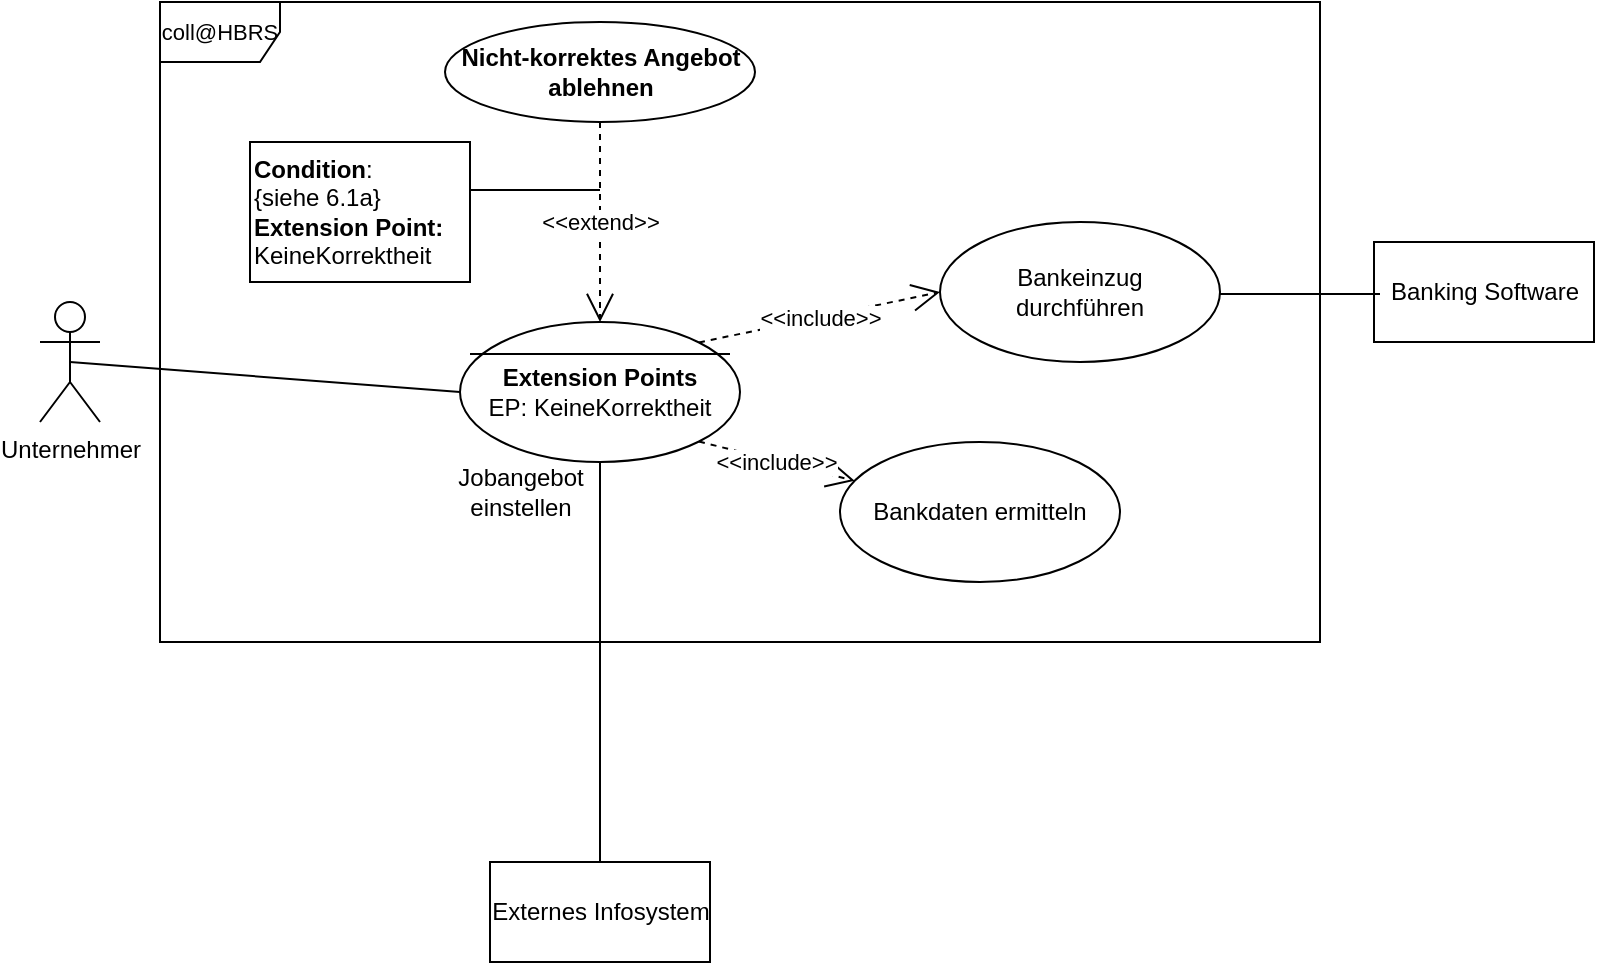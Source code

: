 <mxfile version="14.0.4" type="github">
  <diagram id="t7tdW2PlPcEUSD0Ht8a6" name="Page-1">
    <mxGraphModel dx="1422" dy="794" grid="1" gridSize="10" guides="1" tooltips="1" connect="1" arrows="1" fold="1" page="1" pageScale="1" pageWidth="827" pageHeight="1169" math="0" shadow="0">
      <root>
        <mxCell id="0" />
        <mxCell id="1" parent="0" />
        <mxCell id="0uJ9G0ZuqR39BJ11Hsly-1" value="Unternehmer" style="shape=umlActor;verticalLabelPosition=bottom;verticalAlign=top;html=1;" parent="1" vertex="1">
          <mxGeometry x="50" y="360" width="30" height="60" as="geometry" />
        </mxCell>
        <mxCell id="0uJ9G0ZuqR39BJ11Hsly-3" value="&lt;b&gt;Extension Points&lt;/b&gt;&lt;br&gt;EP: KeineKorrektheit" style="ellipse;whiteSpace=wrap;html=1;" parent="1" vertex="1">
          <mxGeometry x="260" y="370" width="140" height="70" as="geometry" />
        </mxCell>
        <mxCell id="0uJ9G0ZuqR39BJ11Hsly-4" value="Bankdaten ermitteln" style="ellipse;whiteSpace=wrap;html=1;" parent="1" vertex="1">
          <mxGeometry x="450" y="430" width="140" height="70" as="geometry" />
        </mxCell>
        <mxCell id="0uJ9G0ZuqR39BJ11Hsly-5" value="Externes Infosystem" style="html=1;" parent="1" vertex="1">
          <mxGeometry x="275" y="640" width="110" height="50" as="geometry" />
        </mxCell>
        <mxCell id="0uJ9G0ZuqR39BJ11Hsly-7" value="" style="endArrow=none;html=1;exitX=0.5;exitY=0.5;exitDx=0;exitDy=0;exitPerimeter=0;entryX=0;entryY=0.5;entryDx=0;entryDy=0;" parent="1" source="0uJ9G0ZuqR39BJ11Hsly-1" target="0uJ9G0ZuqR39BJ11Hsly-3" edge="1">
          <mxGeometry width="50" height="50" relative="1" as="geometry">
            <mxPoint x="390" y="430" as="sourcePoint" />
            <mxPoint x="440" y="380" as="targetPoint" />
          </mxGeometry>
        </mxCell>
        <mxCell id="0uJ9G0ZuqR39BJ11Hsly-8" value="" style="endArrow=none;html=1;exitX=0.5;exitY=0;exitDx=0;exitDy=0;entryX=0.5;entryY=1;entryDx=0;entryDy=0;" parent="1" source="0uJ9G0ZuqR39BJ11Hsly-5" target="0uJ9G0ZuqR39BJ11Hsly-3" edge="1">
          <mxGeometry width="50" height="50" relative="1" as="geometry">
            <mxPoint x="75" y="400" as="sourcePoint" />
            <mxPoint x="270" y="415" as="targetPoint" />
          </mxGeometry>
        </mxCell>
        <mxCell id="0uJ9G0ZuqR39BJ11Hsly-9" value="&amp;lt;&amp;lt;include&amp;gt;&amp;gt;" style="endArrow=open;endSize=12;dashed=1;html=1;exitX=1;exitY=1;exitDx=0;exitDy=0;" parent="1" source="0uJ9G0ZuqR39BJ11Hsly-3" target="0uJ9G0ZuqR39BJ11Hsly-4" edge="1">
          <mxGeometry width="160" relative="1" as="geometry">
            <mxPoint x="330" y="410" as="sourcePoint" />
            <mxPoint x="490" y="410" as="targetPoint" />
          </mxGeometry>
        </mxCell>
        <mxCell id="0uJ9G0ZuqR39BJ11Hsly-10" value="&amp;lt;&amp;lt;include&amp;gt;&amp;gt;" style="endArrow=open;endSize=12;dashed=1;html=1;entryX=0;entryY=0.5;entryDx=0;entryDy=0;exitX=1;exitY=0;exitDx=0;exitDy=0;" parent="1" source="0uJ9G0ZuqR39BJ11Hsly-3" target="0uJ9G0ZuqR39BJ11Hsly-11" edge="1">
          <mxGeometry width="160" relative="1" as="geometry">
            <mxPoint x="410" y="390" as="sourcePoint" />
            <mxPoint x="550" y="378.55" as="targetPoint" />
          </mxGeometry>
        </mxCell>
        <mxCell id="0uJ9G0ZuqR39BJ11Hsly-11" value="Bankeinzug&lt;br&gt;durchführen" style="ellipse;whiteSpace=wrap;html=1;" parent="1" vertex="1">
          <mxGeometry x="500" y="320" width="140" height="70" as="geometry" />
        </mxCell>
        <mxCell id="0uJ9G0ZuqR39BJ11Hsly-12" value="&lt;font style=&quot;font-size: 11px&quot;&gt;coll@HBRS&lt;/font&gt;" style="shape=umlFrame;whiteSpace=wrap;html=1;" parent="1" vertex="1">
          <mxGeometry x="110" y="210" width="580" height="320" as="geometry" />
        </mxCell>
        <mxCell id="AiyLqZID9tKIsZKzQ0lf-1" value="" style="line;strokeWidth=1;fillColor=none;align=left;verticalAlign=middle;spacingTop=-1;spacingLeft=3;spacingRight=3;rotatable=0;labelPosition=right;points=[];portConstraint=eastwest;" vertex="1" parent="1">
          <mxGeometry x="265" y="382" width="130" height="8" as="geometry" />
        </mxCell>
        <mxCell id="AiyLqZID9tKIsZKzQ0lf-2" value="Jobangebot&lt;br&gt;einstellen" style="text;html=1;align=center;verticalAlign=middle;resizable=0;points=[];autosize=1;" vertex="1" parent="1">
          <mxGeometry x="250" y="440" width="80" height="30" as="geometry" />
        </mxCell>
        <mxCell id="AiyLqZID9tKIsZKzQ0lf-3" value="&lt;b&gt;Nicht-korrektes Angebot&lt;br&gt;ablehnen&lt;/b&gt;" style="ellipse;whiteSpace=wrap;html=1;" vertex="1" parent="1">
          <mxGeometry x="252.5" y="220" width="155" height="50" as="geometry" />
        </mxCell>
        <mxCell id="AiyLqZID9tKIsZKzQ0lf-4" value="&amp;lt;&amp;lt;extend&amp;gt;&amp;gt;" style="endArrow=open;endSize=12;dashed=1;html=1;exitX=0.5;exitY=1;exitDx=0;exitDy=0;" edge="1" parent="1" source="AiyLqZID9tKIsZKzQ0lf-3" target="0uJ9G0ZuqR39BJ11Hsly-3">
          <mxGeometry width="160" relative="1" as="geometry">
            <mxPoint x="389.497" y="390.251" as="sourcePoint" />
            <mxPoint x="570" y="365" as="targetPoint" />
            <Array as="points" />
          </mxGeometry>
        </mxCell>
        <mxCell id="AiyLqZID9tKIsZKzQ0lf-5" value="&lt;b&gt;Condition&lt;/b&gt;:&lt;br&gt;{siehe 6.1a&lt;font face=&quot;Arial, sans-serif&quot;&gt;}&lt;/font&gt;&lt;br&gt;&lt;b&gt;Extension Point:&lt;/b&gt;&lt;br&gt;&lt;div&gt;&lt;span&gt;KeineKorrektheit&lt;/span&gt;&lt;/div&gt;" style="rounded=0;whiteSpace=wrap;html=1;align=left;" vertex="1" parent="1">
          <mxGeometry x="155" y="280" width="110" height="70" as="geometry" />
        </mxCell>
        <mxCell id="AiyLqZID9tKIsZKzQ0lf-6" value="" style="line;strokeWidth=1;fillColor=none;align=left;verticalAlign=middle;spacingTop=-1;spacingLeft=3;spacingRight=3;rotatable=0;labelPosition=right;points=[];portConstraint=eastwest;" vertex="1" parent="1">
          <mxGeometry x="265" y="300" width="65" height="8" as="geometry" />
        </mxCell>
        <mxCell id="AiyLqZID9tKIsZKzQ0lf-7" value="Banking Software" style="html=1;" vertex="1" parent="1">
          <mxGeometry x="717" y="330" width="110" height="50" as="geometry" />
        </mxCell>
        <mxCell id="AiyLqZID9tKIsZKzQ0lf-8" value="" style="line;strokeWidth=1;fillColor=none;align=left;verticalAlign=middle;spacingTop=-1;spacingLeft=3;spacingRight=3;rotatable=0;labelPosition=right;points=[];portConstraint=eastwest;" vertex="1" parent="1">
          <mxGeometry x="640" y="352" width="80" height="8" as="geometry" />
        </mxCell>
      </root>
    </mxGraphModel>
  </diagram>
</mxfile>
